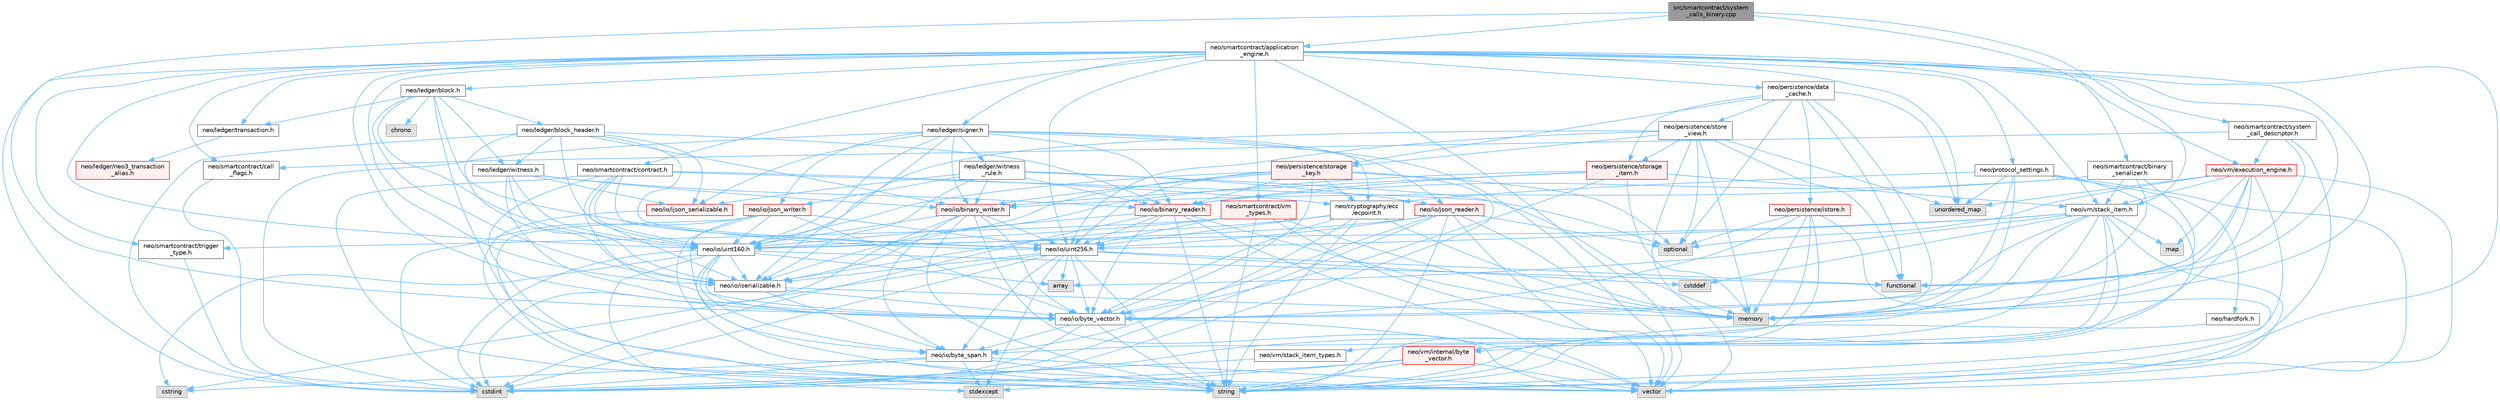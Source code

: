 digraph "src/smartcontract/system_calls_binary.cpp"
{
 // LATEX_PDF_SIZE
  bgcolor="transparent";
  edge [fontname=Helvetica,fontsize=10,labelfontname=Helvetica,labelfontsize=10];
  node [fontname=Helvetica,fontsize=10,shape=box,height=0.2,width=0.4];
  Node1 [id="Node000001",label="src/smartcontract/system\l_calls_binary.cpp",height=0.2,width=0.4,color="gray40", fillcolor="grey60", style="filled", fontcolor="black",tooltip=" "];
  Node1 -> Node2 [id="edge1_Node000001_Node000002",color="steelblue1",style="solid",tooltip=" "];
  Node2 [id="Node000002",label="neo/io/byte_vector.h",height=0.2,width=0.4,color="grey40", fillcolor="white", style="filled",URL="$io_2byte__vector_8h.html",tooltip=" "];
  Node2 -> Node3 [id="edge2_Node000002_Node000003",color="steelblue1",style="solid",tooltip=" "];
  Node3 [id="Node000003",label="neo/io/byte_span.h",height=0.2,width=0.4,color="grey40", fillcolor="white", style="filled",URL="$io_2byte__span_8h.html",tooltip=" "];
  Node3 -> Node4 [id="edge3_Node000003_Node000004",color="steelblue1",style="solid",tooltip=" "];
  Node4 [id="Node000004",label="cstdint",height=0.2,width=0.4,color="grey60", fillcolor="#E0E0E0", style="filled",tooltip=" "];
  Node3 -> Node5 [id="edge4_Node000003_Node000005",color="steelblue1",style="solid",tooltip=" "];
  Node5 [id="Node000005",label="cstring",height=0.2,width=0.4,color="grey60", fillcolor="#E0E0E0", style="filled",tooltip=" "];
  Node3 -> Node6 [id="edge5_Node000003_Node000006",color="steelblue1",style="solid",tooltip=" "];
  Node6 [id="Node000006",label="stdexcept",height=0.2,width=0.4,color="grey60", fillcolor="#E0E0E0", style="filled",tooltip=" "];
  Node3 -> Node7 [id="edge6_Node000003_Node000007",color="steelblue1",style="solid",tooltip=" "];
  Node7 [id="Node000007",label="string",height=0.2,width=0.4,color="grey60", fillcolor="#E0E0E0", style="filled",tooltip=" "];
  Node3 -> Node8 [id="edge7_Node000003_Node000008",color="steelblue1",style="solid",tooltip=" "];
  Node8 [id="Node000008",label="vector",height=0.2,width=0.4,color="grey60", fillcolor="#E0E0E0", style="filled",tooltip=" "];
  Node2 -> Node4 [id="edge8_Node000002_Node000004",color="steelblue1",style="solid",tooltip=" "];
  Node2 -> Node7 [id="edge9_Node000002_Node000007",color="steelblue1",style="solid",tooltip=" "];
  Node2 -> Node8 [id="edge10_Node000002_Node000008",color="steelblue1",style="solid",tooltip=" "];
  Node1 -> Node9 [id="edge11_Node000001_Node000009",color="steelblue1",style="solid",tooltip=" "];
  Node9 [id="Node000009",label="neo/smartcontract/application\l_engine.h",height=0.2,width=0.4,color="grey40", fillcolor="white", style="filled",URL="$application__engine_8h.html",tooltip=" "];
  Node9 -> Node2 [id="edge12_Node000009_Node000002",color="steelblue1",style="solid",tooltip=" "];
  Node9 -> Node10 [id="edge13_Node000009_Node000010",color="steelblue1",style="solid",tooltip=" "];
  Node10 [id="Node000010",label="neo/io/iserializable.h",height=0.2,width=0.4,color="grey40", fillcolor="white", style="filled",URL="$iserializable_8h.html",tooltip=" "];
  Node10 -> Node3 [id="edge14_Node000010_Node000003",color="steelblue1",style="solid",tooltip=" "];
  Node10 -> Node2 [id="edge15_Node000010_Node000002",color="steelblue1",style="solid",tooltip=" "];
  Node10 -> Node11 [id="edge16_Node000010_Node000011",color="steelblue1",style="solid",tooltip=" "];
  Node11 [id="Node000011",label="memory",height=0.2,width=0.4,color="grey60", fillcolor="#E0E0E0", style="filled",tooltip=" "];
  Node9 -> Node12 [id="edge17_Node000009_Node000012",color="steelblue1",style="solid",tooltip=" "];
  Node12 [id="Node000012",label="neo/io/uint160.h",height=0.2,width=0.4,color="grey40", fillcolor="white", style="filled",URL="$uint160_8h.html",tooltip=" "];
  Node12 -> Node3 [id="edge18_Node000012_Node000003",color="steelblue1",style="solid",tooltip=" "];
  Node12 -> Node2 [id="edge19_Node000012_Node000002",color="steelblue1",style="solid",tooltip=" "];
  Node12 -> Node10 [id="edge20_Node000012_Node000010",color="steelblue1",style="solid",tooltip=" "];
  Node12 -> Node13 [id="edge21_Node000012_Node000013",color="steelblue1",style="solid",tooltip=" "];
  Node13 [id="Node000013",label="array",height=0.2,width=0.4,color="grey60", fillcolor="#E0E0E0", style="filled",tooltip=" "];
  Node12 -> Node4 [id="edge22_Node000012_Node000004",color="steelblue1",style="solid",tooltip=" "];
  Node12 -> Node5 [id="edge23_Node000012_Node000005",color="steelblue1",style="solid",tooltip=" "];
  Node12 -> Node14 [id="edge24_Node000012_Node000014",color="steelblue1",style="solid",tooltip=" "];
  Node14 [id="Node000014",label="functional",height=0.2,width=0.4,color="grey60", fillcolor="#E0E0E0", style="filled",tooltip=" "];
  Node12 -> Node6 [id="edge25_Node000012_Node000006",color="steelblue1",style="solid",tooltip=" "];
  Node12 -> Node7 [id="edge26_Node000012_Node000007",color="steelblue1",style="solid",tooltip=" "];
  Node9 -> Node15 [id="edge27_Node000009_Node000015",color="steelblue1",style="solid",tooltip=" "];
  Node15 [id="Node000015",label="neo/io/uint256.h",height=0.2,width=0.4,color="grey40", fillcolor="white", style="filled",URL="$uint256_8h.html",tooltip=" "];
  Node15 -> Node3 [id="edge28_Node000015_Node000003",color="steelblue1",style="solid",tooltip=" "];
  Node15 -> Node2 [id="edge29_Node000015_Node000002",color="steelblue1",style="solid",tooltip=" "];
  Node15 -> Node10 [id="edge30_Node000015_Node000010",color="steelblue1",style="solid",tooltip=" "];
  Node15 -> Node13 [id="edge31_Node000015_Node000013",color="steelblue1",style="solid",tooltip=" "];
  Node15 -> Node16 [id="edge32_Node000015_Node000016",color="steelblue1",style="solid",tooltip=" "];
  Node16 [id="Node000016",label="cstddef",height=0.2,width=0.4,color="grey60", fillcolor="#E0E0E0", style="filled",tooltip=" "];
  Node15 -> Node4 [id="edge33_Node000015_Node000004",color="steelblue1",style="solid",tooltip=" "];
  Node15 -> Node5 [id="edge34_Node000015_Node000005",color="steelblue1",style="solid",tooltip=" "];
  Node15 -> Node14 [id="edge35_Node000015_Node000014",color="steelblue1",style="solid",tooltip=" "];
  Node15 -> Node6 [id="edge36_Node000015_Node000006",color="steelblue1",style="solid",tooltip=" "];
  Node15 -> Node7 [id="edge37_Node000015_Node000007",color="steelblue1",style="solid",tooltip=" "];
  Node9 -> Node17 [id="edge38_Node000009_Node000017",color="steelblue1",style="solid",tooltip=" "];
  Node17 [id="Node000017",label="neo/ledger/block.h",height=0.2,width=0.4,color="grey40", fillcolor="white", style="filled",URL="$ledger_2block_8h.html",tooltip=" "];
  Node17 -> Node10 [id="edge39_Node000017_Node000010",color="steelblue1",style="solid",tooltip=" "];
  Node17 -> Node12 [id="edge40_Node000017_Node000012",color="steelblue1",style="solid",tooltip=" "];
  Node17 -> Node15 [id="edge41_Node000017_Node000015",color="steelblue1",style="solid",tooltip=" "];
  Node17 -> Node18 [id="edge42_Node000017_Node000018",color="steelblue1",style="solid",tooltip=" "];
  Node18 [id="Node000018",label="neo/ledger/block_header.h",height=0.2,width=0.4,color="grey40", fillcolor="white", style="filled",URL="$block__header_8h.html",tooltip=" "];
  Node18 -> Node19 [id="edge43_Node000018_Node000019",color="steelblue1",style="solid",tooltip=" "];
  Node19 [id="Node000019",label="neo/io/binary_reader.h",height=0.2,width=0.4,color="red", fillcolor="#FFF0F0", style="filled",URL="$binary__reader_8h.html",tooltip=" "];
  Node19 -> Node2 [id="edge44_Node000019_Node000002",color="steelblue1",style="solid",tooltip=" "];
  Node19 -> Node12 [id="edge45_Node000019_Node000012",color="steelblue1",style="solid",tooltip=" "];
  Node19 -> Node15 [id="edge46_Node000019_Node000015",color="steelblue1",style="solid",tooltip=" "];
  Node19 -> Node4 [id="edge47_Node000019_Node000004",color="steelblue1",style="solid",tooltip=" "];
  Node19 -> Node11 [id="edge48_Node000019_Node000011",color="steelblue1",style="solid",tooltip=" "];
  Node19 -> Node7 [id="edge49_Node000019_Node000007",color="steelblue1",style="solid",tooltip=" "];
  Node19 -> Node8 [id="edge50_Node000019_Node000008",color="steelblue1",style="solid",tooltip=" "];
  Node18 -> Node24 [id="edge51_Node000018_Node000024",color="steelblue1",style="solid",tooltip=" "];
  Node24 [id="Node000024",label="neo/io/binary_writer.h",height=0.2,width=0.4,color="red", fillcolor="#FFF0F0", style="filled",URL="$binary__writer_8h.html",tooltip=" "];
  Node24 -> Node3 [id="edge52_Node000024_Node000003",color="steelblue1",style="solid",tooltip=" "];
  Node24 -> Node2 [id="edge53_Node000024_Node000002",color="steelblue1",style="solid",tooltip=" "];
  Node24 -> Node12 [id="edge54_Node000024_Node000012",color="steelblue1",style="solid",tooltip=" "];
  Node24 -> Node15 [id="edge55_Node000024_Node000015",color="steelblue1",style="solid",tooltip=" "];
  Node24 -> Node4 [id="edge56_Node000024_Node000004",color="steelblue1",style="solid",tooltip=" "];
  Node24 -> Node7 [id="edge57_Node000024_Node000007",color="steelblue1",style="solid",tooltip=" "];
  Node24 -> Node8 [id="edge58_Node000024_Node000008",color="steelblue1",style="solid",tooltip=" "];
  Node18 -> Node26 [id="edge59_Node000018_Node000026",color="steelblue1",style="solid",tooltip=" "];
  Node26 [id="Node000026",label="neo/io/ijson_serializable.h",height=0.2,width=0.4,color="red", fillcolor="#FFF0F0", style="filled",URL="$ijson__serializable_8h.html",tooltip=" "];
  Node26 -> Node7 [id="edge60_Node000026_Node000007",color="steelblue1",style="solid",tooltip=" "];
  Node18 -> Node10 [id="edge61_Node000018_Node000010",color="steelblue1",style="solid",tooltip=" "];
  Node18 -> Node12 [id="edge62_Node000018_Node000012",color="steelblue1",style="solid",tooltip=" "];
  Node18 -> Node15 [id="edge63_Node000018_Node000015",color="steelblue1",style="solid",tooltip=" "];
  Node18 -> Node50 [id="edge64_Node000018_Node000050",color="steelblue1",style="solid",tooltip=" "];
  Node50 [id="Node000050",label="neo/ledger/witness.h",height=0.2,width=0.4,color="grey40", fillcolor="white", style="filled",URL="$ledger_2witness_8h.html",tooltip=" "];
  Node50 -> Node19 [id="edge65_Node000050_Node000019",color="steelblue1",style="solid",tooltip=" "];
  Node50 -> Node24 [id="edge66_Node000050_Node000024",color="steelblue1",style="solid",tooltip=" "];
  Node50 -> Node2 [id="edge67_Node000050_Node000002",color="steelblue1",style="solid",tooltip=" "];
  Node50 -> Node26 [id="edge68_Node000050_Node000026",color="steelblue1",style="solid",tooltip=" "];
  Node50 -> Node10 [id="edge69_Node000050_Node000010",color="steelblue1",style="solid",tooltip=" "];
  Node50 -> Node12 [id="edge70_Node000050_Node000012",color="steelblue1",style="solid",tooltip=" "];
  Node18 -> Node4 [id="edge71_Node000018_Node000004",color="steelblue1",style="solid",tooltip=" "];
  Node17 -> Node51 [id="edge72_Node000017_Node000051",color="steelblue1",style="solid",tooltip=" "];
  Node51 [id="Node000051",label="neo/ledger/transaction.h",height=0.2,width=0.4,color="grey40", fillcolor="white", style="filled",URL="$ledger_2transaction_8h.html",tooltip=" "];
  Node51 -> Node52 [id="edge73_Node000051_Node000052",color="steelblue1",style="solid",tooltip=" "];
  Node52 [id="Node000052",label="neo/ledger/neo3_transaction\l_alias.h",height=0.2,width=0.4,color="red", fillcolor="#FFF0F0", style="filled",URL="$neo3__transaction__alias_8h.html",tooltip=" "];
  Node17 -> Node50 [id="edge74_Node000017_Node000050",color="steelblue1",style="solid",tooltip=" "];
  Node17 -> Node66 [id="edge75_Node000017_Node000066",color="steelblue1",style="solid",tooltip=" "];
  Node66 [id="Node000066",label="chrono",height=0.2,width=0.4,color="grey60", fillcolor="#E0E0E0", style="filled",tooltip=" "];
  Node17 -> Node8 [id="edge76_Node000017_Node000008",color="steelblue1",style="solid",tooltip=" "];
  Node9 -> Node55 [id="edge77_Node000009_Node000055",color="steelblue1",style="solid",tooltip=" "];
  Node55 [id="Node000055",label="neo/ledger/signer.h",height=0.2,width=0.4,color="grey40", fillcolor="white", style="filled",URL="$signer_8h.html",tooltip=" "];
  Node55 -> Node56 [id="edge78_Node000055_Node000056",color="steelblue1",style="solid",tooltip=" "];
  Node56 [id="Node000056",label="neo/cryptography/ecc\l/ecpoint.h",height=0.2,width=0.4,color="grey40", fillcolor="white", style="filled",URL="$ecpoint_8h.html",tooltip=" "];
  Node56 -> Node3 [id="edge79_Node000056_Node000003",color="steelblue1",style="solid",tooltip=" "];
  Node56 -> Node2 [id="edge80_Node000056_Node000002",color="steelblue1",style="solid",tooltip=" "];
  Node56 -> Node10 [id="edge81_Node000056_Node000010",color="steelblue1",style="solid",tooltip=" "];
  Node56 -> Node15 [id="edge82_Node000056_Node000015",color="steelblue1",style="solid",tooltip=" "];
  Node56 -> Node11 [id="edge83_Node000056_Node000011",color="steelblue1",style="solid",tooltip=" "];
  Node56 -> Node7 [id="edge84_Node000056_Node000007",color="steelblue1",style="solid",tooltip=" "];
  Node55 -> Node19 [id="edge85_Node000055_Node000019",color="steelblue1",style="solid",tooltip=" "];
  Node55 -> Node24 [id="edge86_Node000055_Node000024",color="steelblue1",style="solid",tooltip=" "];
  Node55 -> Node26 [id="edge87_Node000055_Node000026",color="steelblue1",style="solid",tooltip=" "];
  Node55 -> Node10 [id="edge88_Node000055_Node000010",color="steelblue1",style="solid",tooltip=" "];
  Node55 -> Node57 [id="edge89_Node000055_Node000057",color="steelblue1",style="solid",tooltip=" "];
  Node57 [id="Node000057",label="neo/io/json_reader.h",height=0.2,width=0.4,color="red", fillcolor="#FFF0F0", style="filled",URL="$json__reader_8h.html",tooltip=" "];
  Node57 -> Node2 [id="edge90_Node000057_Node000002",color="steelblue1",style="solid",tooltip=" "];
  Node57 -> Node12 [id="edge91_Node000057_Node000012",color="steelblue1",style="solid",tooltip=" "];
  Node57 -> Node15 [id="edge92_Node000057_Node000015",color="steelblue1",style="solid",tooltip=" "];
  Node57 -> Node4 [id="edge93_Node000057_Node000004",color="steelblue1",style="solid",tooltip=" "];
  Node57 -> Node11 [id="edge94_Node000057_Node000011",color="steelblue1",style="solid",tooltip=" "];
  Node57 -> Node58 [id="edge95_Node000057_Node000058",color="steelblue1",style="solid",tooltip=" "];
  Node58 [id="Node000058",label="optional",height=0.2,width=0.4,color="grey60", fillcolor="#E0E0E0", style="filled",tooltip=" "];
  Node57 -> Node7 [id="edge96_Node000057_Node000007",color="steelblue1",style="solid",tooltip=" "];
  Node57 -> Node8 [id="edge97_Node000057_Node000008",color="steelblue1",style="solid",tooltip=" "];
  Node55 -> Node59 [id="edge98_Node000055_Node000059",color="steelblue1",style="solid",tooltip=" "];
  Node59 [id="Node000059",label="neo/io/json_writer.h",height=0.2,width=0.4,color="red", fillcolor="#FFF0F0", style="filled",URL="$json__writer_8h.html",tooltip=" "];
  Node59 -> Node3 [id="edge99_Node000059_Node000003",color="steelblue1",style="solid",tooltip=" "];
  Node59 -> Node2 [id="edge100_Node000059_Node000002",color="steelblue1",style="solid",tooltip=" "];
  Node59 -> Node12 [id="edge101_Node000059_Node000012",color="steelblue1",style="solid",tooltip=" "];
  Node59 -> Node15 [id="edge102_Node000059_Node000015",color="steelblue1",style="solid",tooltip=" "];
  Node59 -> Node4 [id="edge103_Node000059_Node000004",color="steelblue1",style="solid",tooltip=" "];
  Node59 -> Node7 [id="edge104_Node000059_Node000007",color="steelblue1",style="solid",tooltip=" "];
  Node59 -> Node8 [id="edge105_Node000059_Node000008",color="steelblue1",style="solid",tooltip=" "];
  Node55 -> Node12 [id="edge106_Node000055_Node000012",color="steelblue1",style="solid",tooltip=" "];
  Node55 -> Node60 [id="edge107_Node000055_Node000060",color="steelblue1",style="solid",tooltip=" "];
  Node60 [id="Node000060",label="neo/ledger/witness\l_rule.h",height=0.2,width=0.4,color="grey40", fillcolor="white", style="filled",URL="$witness__rule_8h.html",tooltip=" "];
  Node60 -> Node19 [id="edge108_Node000060_Node000019",color="steelblue1",style="solid",tooltip=" "];
  Node60 -> Node24 [id="edge109_Node000060_Node000024",color="steelblue1",style="solid",tooltip=" "];
  Node60 -> Node26 [id="edge110_Node000060_Node000026",color="steelblue1",style="solid",tooltip=" "];
  Node60 -> Node10 [id="edge111_Node000060_Node000010",color="steelblue1",style="solid",tooltip=" "];
  Node60 -> Node57 [id="edge112_Node000060_Node000057",color="steelblue1",style="solid",tooltip=" "];
  Node60 -> Node59 [id="edge113_Node000060_Node000059",color="steelblue1",style="solid",tooltip=" "];
  Node60 -> Node11 [id="edge114_Node000060_Node000011",color="steelblue1",style="solid",tooltip=" "];
  Node55 -> Node4 [id="edge115_Node000055_Node000004",color="steelblue1",style="solid",tooltip=" "];
  Node55 -> Node8 [id="edge116_Node000055_Node000008",color="steelblue1",style="solid",tooltip=" "];
  Node9 -> Node51 [id="edge117_Node000009_Node000051",color="steelblue1",style="solid",tooltip=" "];
  Node9 -> Node67 [id="edge118_Node000009_Node000067",color="steelblue1",style="solid",tooltip=" "];
  Node67 [id="Node000067",label="neo/persistence/data\l_cache.h",height=0.2,width=0.4,color="grey40", fillcolor="white", style="filled",URL="$data__cache_8h.html",tooltip=" "];
  Node67 -> Node68 [id="edge119_Node000067_Node000068",color="steelblue1",style="solid",tooltip=" "];
  Node68 [id="Node000068",label="neo/persistence/istore.h",height=0.2,width=0.4,color="red", fillcolor="#FFF0F0", style="filled",URL="$istore_8h.html",tooltip=" "];
  Node68 -> Node3 [id="edge120_Node000068_Node000003",color="steelblue1",style="solid",tooltip=" "];
  Node68 -> Node2 [id="edge121_Node000068_Node000002",color="steelblue1",style="solid",tooltip=" "];
  Node68 -> Node11 [id="edge122_Node000068_Node000011",color="steelblue1",style="solid",tooltip=" "];
  Node68 -> Node58 [id="edge123_Node000068_Node000058",color="steelblue1",style="solid",tooltip=" "];
  Node68 -> Node7 [id="edge124_Node000068_Node000007",color="steelblue1",style="solid",tooltip=" "];
  Node68 -> Node8 [id="edge125_Node000068_Node000008",color="steelblue1",style="solid",tooltip=" "];
  Node67 -> Node69 [id="edge126_Node000067_Node000069",color="steelblue1",style="solid",tooltip=" "];
  Node69 [id="Node000069",label="neo/persistence/storage\l_item.h",height=0.2,width=0.4,color="red", fillcolor="#FFF0F0", style="filled",URL="$persistence_2storage__item_8h.html",tooltip=" "];
  Node69 -> Node19 [id="edge127_Node000069_Node000019",color="steelblue1",style="solid",tooltip=" "];
  Node69 -> Node24 [id="edge128_Node000069_Node000024",color="steelblue1",style="solid",tooltip=" "];
  Node69 -> Node2 [id="edge129_Node000069_Node000002",color="steelblue1",style="solid",tooltip=" "];
  Node69 -> Node10 [id="edge130_Node000069_Node000010",color="steelblue1",style="solid",tooltip=" "];
  Node69 -> Node70 [id="edge131_Node000069_Node000070",color="steelblue1",style="solid",tooltip=" "];
  Node70 [id="Node000070",label="neo/vm/stack_item.h",height=0.2,width=0.4,color="grey40", fillcolor="white", style="filled",URL="$stack__item_8h.html",tooltip=" "];
  Node70 -> Node2 [id="edge132_Node000070_Node000002",color="steelblue1",style="solid",tooltip=" "];
  Node70 -> Node12 [id="edge133_Node000070_Node000012",color="steelblue1",style="solid",tooltip=" "];
  Node70 -> Node15 [id="edge134_Node000070_Node000015",color="steelblue1",style="solid",tooltip=" "];
  Node70 -> Node71 [id="edge135_Node000070_Node000071",color="steelblue1",style="solid",tooltip=" "];
  Node71 [id="Node000071",label="neo/vm/internal/byte\l_vector.h",height=0.2,width=0.4,color="red", fillcolor="#FFF0F0", style="filled",URL="$vm_2internal_2byte__vector_8h.html",tooltip=" "];
  Node71 -> Node4 [id="edge136_Node000071_Node000004",color="steelblue1",style="solid",tooltip=" "];
  Node71 -> Node6 [id="edge137_Node000071_Node000006",color="steelblue1",style="solid",tooltip=" "];
  Node71 -> Node7 [id="edge138_Node000071_Node000007",color="steelblue1",style="solid",tooltip=" "];
  Node71 -> Node8 [id="edge139_Node000071_Node000008",color="steelblue1",style="solid",tooltip=" "];
  Node70 -> Node73 [id="edge140_Node000070_Node000073",color="steelblue1",style="solid",tooltip=" "];
  Node73 [id="Node000073",label="neo/vm/stack_item_types.h",height=0.2,width=0.4,color="grey40", fillcolor="white", style="filled",URL="$stack__item__types_8h.html",tooltip=" "];
  Node73 -> Node4 [id="edge141_Node000073_Node000004",color="steelblue1",style="solid",tooltip=" "];
  Node70 -> Node13 [id="edge142_Node000070_Node000013",color="steelblue1",style="solid",tooltip=" "];
  Node70 -> Node16 [id="edge143_Node000070_Node000016",color="steelblue1",style="solid",tooltip=" "];
  Node70 -> Node34 [id="edge144_Node000070_Node000034",color="steelblue1",style="solid",tooltip=" "];
  Node34 [id="Node000034",label="map",height=0.2,width=0.4,color="grey60", fillcolor="#E0E0E0", style="filled",tooltip=" "];
  Node70 -> Node11 [id="edge145_Node000070_Node000011",color="steelblue1",style="solid",tooltip=" "];
  Node70 -> Node7 [id="edge146_Node000070_Node000007",color="steelblue1",style="solid",tooltip=" "];
  Node70 -> Node8 [id="edge147_Node000070_Node000008",color="steelblue1",style="solid",tooltip=" "];
  Node69 -> Node11 [id="edge148_Node000069_Node000011",color="steelblue1",style="solid",tooltip=" "];
  Node67 -> Node75 [id="edge149_Node000067_Node000075",color="steelblue1",style="solid",tooltip=" "];
  Node75 [id="Node000075",label="neo/persistence/storage\l_key.h",height=0.2,width=0.4,color="red", fillcolor="#FFF0F0", style="filled",URL="$persistence_2storage__key_8h.html",tooltip=" "];
  Node75 -> Node56 [id="edge150_Node000075_Node000056",color="steelblue1",style="solid",tooltip=" "];
  Node75 -> Node19 [id="edge151_Node000075_Node000019",color="steelblue1",style="solid",tooltip=" "];
  Node75 -> Node24 [id="edge152_Node000075_Node000024",color="steelblue1",style="solid",tooltip=" "];
  Node75 -> Node2 [id="edge153_Node000075_Node000002",color="steelblue1",style="solid",tooltip=" "];
  Node75 -> Node10 [id="edge154_Node000075_Node000010",color="steelblue1",style="solid",tooltip=" "];
  Node75 -> Node12 [id="edge155_Node000075_Node000012",color="steelblue1",style="solid",tooltip=" "];
  Node75 -> Node15 [id="edge156_Node000075_Node000015",color="steelblue1",style="solid",tooltip=" "];
  Node75 -> Node4 [id="edge157_Node000075_Node000004",color="steelblue1",style="solid",tooltip=" "];
  Node75 -> Node58 [id="edge158_Node000075_Node000058",color="steelblue1",style="solid",tooltip=" "];
  Node67 -> Node78 [id="edge159_Node000067_Node000078",color="steelblue1",style="solid",tooltip=" "];
  Node78 [id="Node000078",label="neo/persistence/store\l_view.h",height=0.2,width=0.4,color="grey40", fillcolor="white", style="filled",URL="$store__view_8h.html",tooltip=" "];
  Node78 -> Node12 [id="edge160_Node000078_Node000012",color="steelblue1",style="solid",tooltip=" "];
  Node78 -> Node15 [id="edge161_Node000078_Node000015",color="steelblue1",style="solid",tooltip=" "];
  Node78 -> Node69 [id="edge162_Node000078_Node000069",color="steelblue1",style="solid",tooltip=" "];
  Node78 -> Node75 [id="edge163_Node000078_Node000075",color="steelblue1",style="solid",tooltip=" "];
  Node78 -> Node14 [id="edge164_Node000078_Node000014",color="steelblue1",style="solid",tooltip=" "];
  Node78 -> Node11 [id="edge165_Node000078_Node000011",color="steelblue1",style="solid",tooltip=" "];
  Node78 -> Node58 [id="edge166_Node000078_Node000058",color="steelblue1",style="solid",tooltip=" "];
  Node78 -> Node37 [id="edge167_Node000078_Node000037",color="steelblue1",style="solid",tooltip=" "];
  Node37 [id="Node000037",label="unordered_map",height=0.2,width=0.4,color="grey60", fillcolor="#E0E0E0", style="filled",tooltip=" "];
  Node78 -> Node8 [id="edge168_Node000078_Node000008",color="steelblue1",style="solid",tooltip=" "];
  Node67 -> Node14 [id="edge169_Node000067_Node000014",color="steelblue1",style="solid",tooltip=" "];
  Node67 -> Node11 [id="edge170_Node000067_Node000011",color="steelblue1",style="solid",tooltip=" "];
  Node67 -> Node58 [id="edge171_Node000067_Node000058",color="steelblue1",style="solid",tooltip=" "];
  Node67 -> Node37 [id="edge172_Node000067_Node000037",color="steelblue1",style="solid",tooltip=" "];
  Node9 -> Node79 [id="edge173_Node000009_Node000079",color="steelblue1",style="solid",tooltip=" "];
  Node79 [id="Node000079",label="neo/protocol_settings.h",height=0.2,width=0.4,color="grey40", fillcolor="white", style="filled",URL="$protocol__settings_8h.html",tooltip=" "];
  Node79 -> Node56 [id="edge174_Node000079_Node000056",color="steelblue1",style="solid",tooltip=" "];
  Node79 -> Node80 [id="edge175_Node000079_Node000080",color="steelblue1",style="solid",tooltip=" "];
  Node80 [id="Node000080",label="neo/hardfork.h",height=0.2,width=0.4,color="grey40", fillcolor="white", style="filled",URL="$hardfork_8h.html",tooltip="Hardfork enumeration for Neo protocol upgrades."];
  Node80 -> Node7 [id="edge176_Node000080_Node000007",color="steelblue1",style="solid",tooltip=" "];
  Node79 -> Node4 [id="edge177_Node000079_Node000004",color="steelblue1",style="solid",tooltip=" "];
  Node79 -> Node11 [id="edge178_Node000079_Node000011",color="steelblue1",style="solid",tooltip=" "];
  Node79 -> Node7 [id="edge179_Node000079_Node000007",color="steelblue1",style="solid",tooltip=" "];
  Node79 -> Node37 [id="edge180_Node000079_Node000037",color="steelblue1",style="solid",tooltip=" "];
  Node79 -> Node8 [id="edge181_Node000079_Node000008",color="steelblue1",style="solid",tooltip=" "];
  Node9 -> Node81 [id="edge182_Node000009_Node000081",color="steelblue1",style="solid",tooltip=" "];
  Node81 [id="Node000081",label="neo/smartcontract/call\l_flags.h",height=0.2,width=0.4,color="grey40", fillcolor="white", style="filled",URL="$call__flags_8h.html",tooltip=" "];
  Node81 -> Node4 [id="edge183_Node000081_Node000004",color="steelblue1",style="solid",tooltip=" "];
  Node9 -> Node82 [id="edge184_Node000009_Node000082",color="steelblue1",style="solid",tooltip=" "];
  Node82 [id="Node000082",label="neo/smartcontract/contract.h",height=0.2,width=0.4,color="grey40", fillcolor="white", style="filled",URL="$contract_8h.html",tooltip=" "];
  Node82 -> Node56 [id="edge185_Node000082_Node000056",color="steelblue1",style="solid",tooltip=" "];
  Node82 -> Node2 [id="edge186_Node000082_Node000002",color="steelblue1",style="solid",tooltip=" "];
  Node82 -> Node10 [id="edge187_Node000082_Node000010",color="steelblue1",style="solid",tooltip=" "];
  Node82 -> Node12 [id="edge188_Node000082_Node000012",color="steelblue1",style="solid",tooltip=" "];
  Node82 -> Node15 [id="edge189_Node000082_Node000015",color="steelblue1",style="solid",tooltip=" "];
  Node82 -> Node58 [id="edge190_Node000082_Node000058",color="steelblue1",style="solid",tooltip=" "];
  Node82 -> Node7 [id="edge191_Node000082_Node000007",color="steelblue1",style="solid",tooltip=" "];
  Node82 -> Node8 [id="edge192_Node000082_Node000008",color="steelblue1",style="solid",tooltip=" "];
  Node9 -> Node83 [id="edge193_Node000009_Node000083",color="steelblue1",style="solid",tooltip=" "];
  Node83 [id="Node000083",label="neo/smartcontract/system\l_call_descriptor.h",height=0.2,width=0.4,color="grey40", fillcolor="white", style="filled",URL="$system__call__descriptor_8h.html",tooltip=" "];
  Node83 -> Node81 [id="edge194_Node000083_Node000081",color="steelblue1",style="solid",tooltip=" "];
  Node83 -> Node84 [id="edge195_Node000083_Node000084",color="steelblue1",style="solid",tooltip=" "];
  Node84 [id="Node000084",label="neo/vm/execution_engine.h",height=0.2,width=0.4,color="red", fillcolor="#FFF0F0", style="filled",URL="$execution__engine_8h.html",tooltip=" "];
  Node84 -> Node71 [id="edge196_Node000084_Node000071",color="steelblue1",style="solid",tooltip=" "];
  Node84 -> Node70 [id="edge197_Node000084_Node000070",color="steelblue1",style="solid",tooltip=" "];
  Node84 -> Node14 [id="edge198_Node000084_Node000014",color="steelblue1",style="solid",tooltip=" "];
  Node84 -> Node34 [id="edge199_Node000084_Node000034",color="steelblue1",style="solid",tooltip=" "];
  Node84 -> Node11 [id="edge200_Node000084_Node000011",color="steelblue1",style="solid",tooltip=" "];
  Node84 -> Node58 [id="edge201_Node000084_Node000058",color="steelblue1",style="solid",tooltip=" "];
  Node84 -> Node7 [id="edge202_Node000084_Node000007",color="steelblue1",style="solid",tooltip=" "];
  Node84 -> Node37 [id="edge203_Node000084_Node000037",color="steelblue1",style="solid",tooltip=" "];
  Node84 -> Node8 [id="edge204_Node000084_Node000008",color="steelblue1",style="solid",tooltip=" "];
  Node83 -> Node14 [id="edge205_Node000083_Node000014",color="steelblue1",style="solid",tooltip=" "];
  Node83 -> Node7 [id="edge206_Node000083_Node000007",color="steelblue1",style="solid",tooltip=" "];
  Node9 -> Node98 [id="edge207_Node000009_Node000098",color="steelblue1",style="solid",tooltip=" "];
  Node98 [id="Node000098",label="neo/smartcontract/trigger\l_type.h",height=0.2,width=0.4,color="grey40", fillcolor="white", style="filled",URL="$trigger__type_8h.html",tooltip=" "];
  Node98 -> Node4 [id="edge208_Node000098_Node000004",color="steelblue1",style="solid",tooltip=" "];
  Node9 -> Node99 [id="edge209_Node000009_Node000099",color="steelblue1",style="solid",tooltip=" "];
  Node99 [id="Node000099",label="neo/smartcontract/vm\l_types.h",height=0.2,width=0.4,color="red", fillcolor="#FFF0F0", style="filled",URL="$vm__types_8h.html",tooltip=" "];
  Node99 -> Node12 [id="edge210_Node000099_Node000012",color="steelblue1",style="solid",tooltip=" "];
  Node99 -> Node15 [id="edge211_Node000099_Node000015",color="steelblue1",style="solid",tooltip=" "];
  Node99 -> Node98 [id="edge212_Node000099_Node000098",color="steelblue1",style="solid",tooltip=" "];
  Node99 -> Node11 [id="edge213_Node000099_Node000011",color="steelblue1",style="solid",tooltip=" "];
  Node99 -> Node7 [id="edge214_Node000099_Node000007",color="steelblue1",style="solid",tooltip=" "];
  Node99 -> Node8 [id="edge215_Node000099_Node000008",color="steelblue1",style="solid",tooltip=" "];
  Node9 -> Node84 [id="edge216_Node000009_Node000084",color="steelblue1",style="solid",tooltip=" "];
  Node9 -> Node70 [id="edge217_Node000009_Node000070",color="steelblue1",style="solid",tooltip=" "];
  Node9 -> Node4 [id="edge218_Node000009_Node000004",color="steelblue1",style="solid",tooltip=" "];
  Node9 -> Node14 [id="edge219_Node000009_Node000014",color="steelblue1",style="solid",tooltip=" "];
  Node9 -> Node11 [id="edge220_Node000009_Node000011",color="steelblue1",style="solid",tooltip=" "];
  Node9 -> Node7 [id="edge221_Node000009_Node000007",color="steelblue1",style="solid",tooltip=" "];
  Node9 -> Node37 [id="edge222_Node000009_Node000037",color="steelblue1",style="solid",tooltip=" "];
  Node9 -> Node8 [id="edge223_Node000009_Node000008",color="steelblue1",style="solid",tooltip=" "];
  Node1 -> Node100 [id="edge224_Node000001_Node000100",color="steelblue1",style="solid",tooltip=" "];
  Node100 [id="Node000100",label="neo/smartcontract/binary\l_serializer.h",height=0.2,width=0.4,color="grey40", fillcolor="white", style="filled",URL="$binary__serializer_8h.html",tooltip=" "];
  Node100 -> Node19 [id="edge225_Node000100_Node000019",color="steelblue1",style="solid",tooltip=" "];
  Node100 -> Node24 [id="edge226_Node000100_Node000024",color="steelblue1",style="solid",tooltip=" "];
  Node100 -> Node2 [id="edge227_Node000100_Node000002",color="steelblue1",style="solid",tooltip=" "];
  Node100 -> Node70 [id="edge228_Node000100_Node000070",color="steelblue1",style="solid",tooltip=" "];
  Node100 -> Node11 [id="edge229_Node000100_Node000011",color="steelblue1",style="solid",tooltip=" "];
  Node1 -> Node70 [id="edge230_Node000001_Node000070",color="steelblue1",style="solid",tooltip=" "];
}

